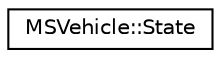 digraph "Graphical Class Hierarchy"
{
  edge [fontname="Helvetica",fontsize="10",labelfontname="Helvetica",labelfontsize="10"];
  node [fontname="Helvetica",fontsize="10",shape=record];
  rankdir="LR";
  Node0 [label="MSVehicle::State",height=0.2,width=0.4,color="black", fillcolor="white", style="filled",URL="$df/dd1/class_m_s_vehicle_1_1_state.html",tooltip="Container that holds the vehicles driving state (position+speed). "];
}
